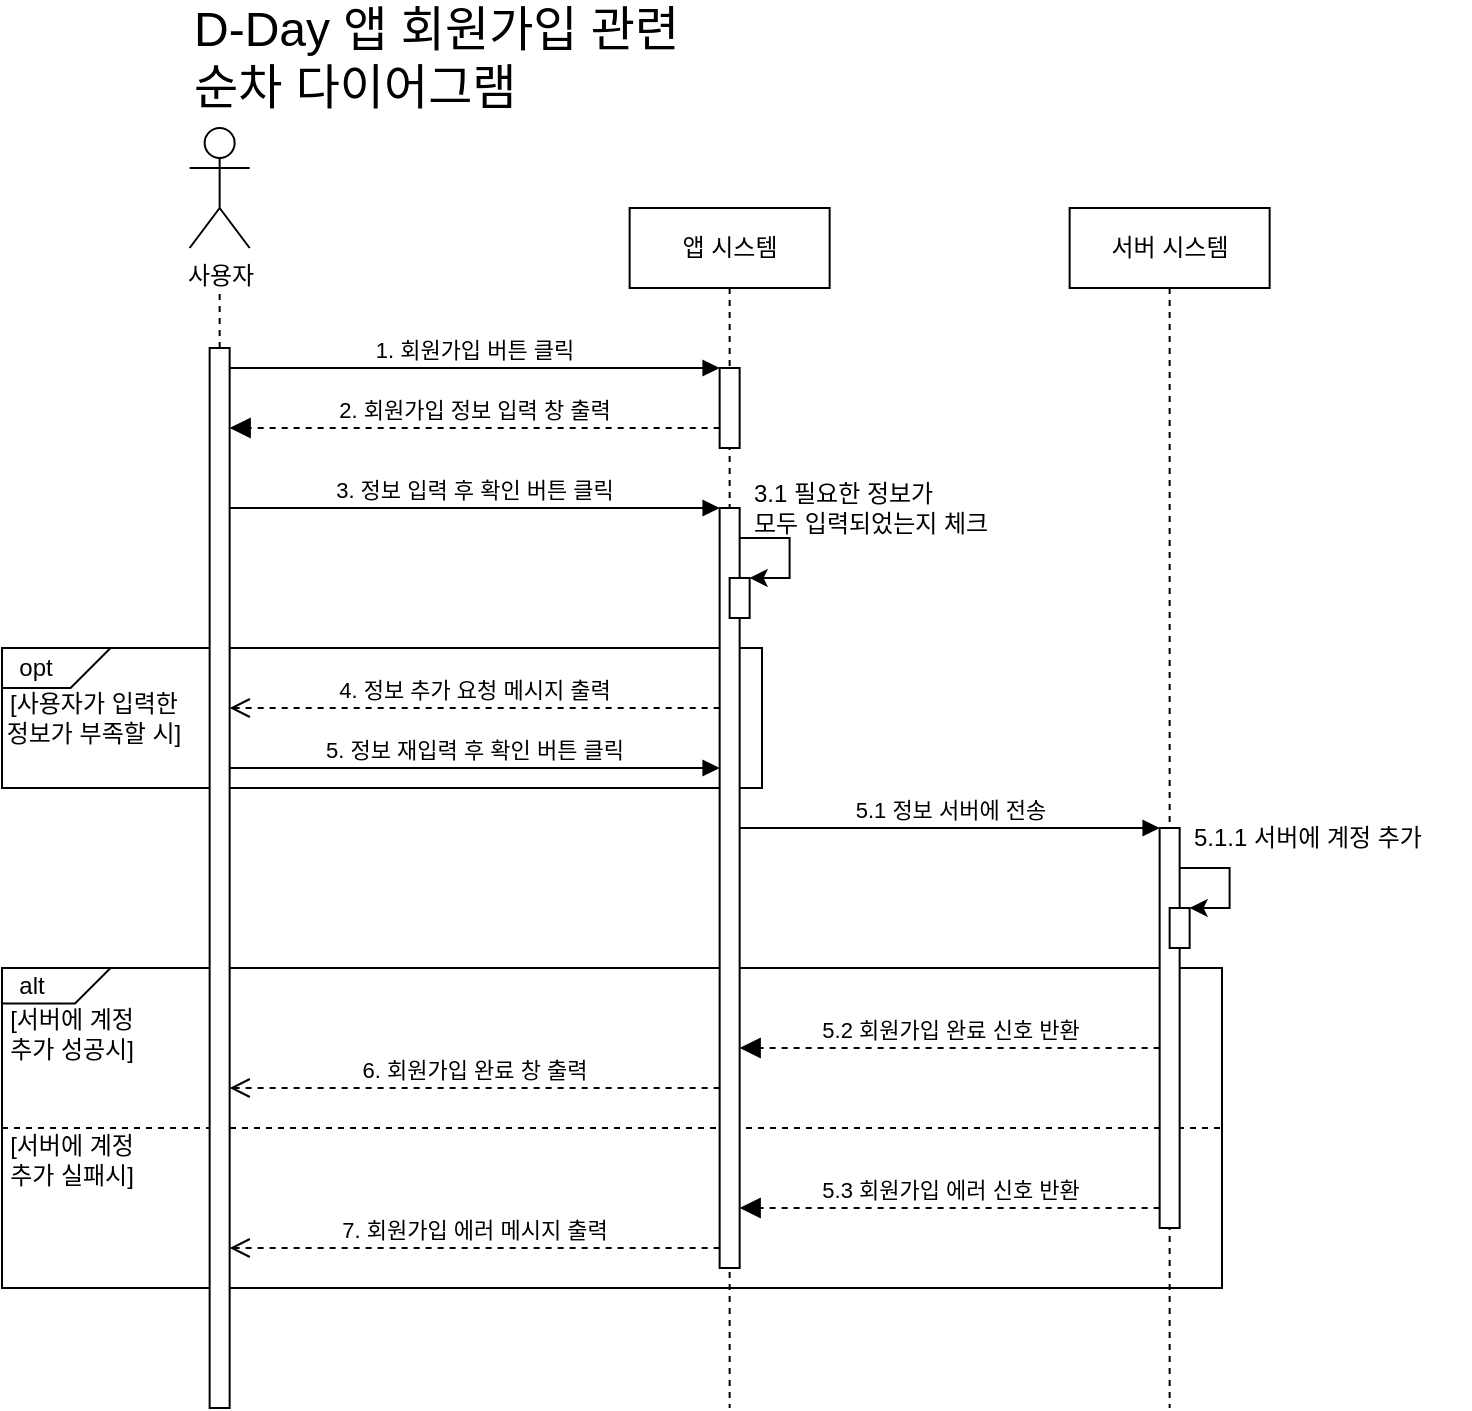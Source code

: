 <mxfile version="26.2.12">
  <diagram name="페이지-1" id="E2rMtHx--qAtnGGGIbN-">
    <mxGraphModel dx="1607" dy="671" grid="1" gridSize="10" guides="1" tooltips="1" connect="1" arrows="1" fold="1" page="1" pageScale="1" pageWidth="827" pageHeight="1169" math="0" shadow="0">
      <root>
        <mxCell id="0" />
        <mxCell id="1" parent="0" />
        <mxCell id="mn5tEmvZcyQwOSqIYeW--35" value="" style="group" vertex="1" connectable="0" parent="1">
          <mxGeometry x="30" y="340" width="380.0" height="70" as="geometry" />
        </mxCell>
        <mxCell id="mn5tEmvZcyQwOSqIYeW--31" value="" style="rounded=0;whiteSpace=wrap;html=1;fillColor=none;" vertex="1" parent="mn5tEmvZcyQwOSqIYeW--35">
          <mxGeometry width="380.0" height="70" as="geometry" />
        </mxCell>
        <mxCell id="mn5tEmvZcyQwOSqIYeW--32" value="&amp;nbsp; opt" style="shape=card;whiteSpace=wrap;html=1;direction=west;size=20;fillColor=none;align=left;" vertex="1" parent="mn5tEmvZcyQwOSqIYeW--35">
          <mxGeometry width="54.286" height="20" as="geometry" />
        </mxCell>
        <mxCell id="mn5tEmvZcyQwOSqIYeW--34" value="[사용자가 입력한&lt;div&gt;정보가 부족할 시]&lt;/div&gt;" style="text;html=1;align=center;verticalAlign=middle;whiteSpace=wrap;rounded=0;" vertex="1" parent="mn5tEmvZcyQwOSqIYeW--35">
          <mxGeometry y="20" width="92.432" height="30" as="geometry" />
        </mxCell>
        <mxCell id="mn5tEmvZcyQwOSqIYeW--36" value="" style="group" vertex="1" connectable="0" parent="1">
          <mxGeometry x="30" y="500" width="610" height="160" as="geometry" />
        </mxCell>
        <mxCell id="mn5tEmvZcyQwOSqIYeW--37" value="" style="rounded=0;whiteSpace=wrap;html=1;fillColor=none;" vertex="1" parent="mn5tEmvZcyQwOSqIYeW--36">
          <mxGeometry width="610" height="160" as="geometry" />
        </mxCell>
        <mxCell id="mn5tEmvZcyQwOSqIYeW--38" value="&amp;nbsp; alt" style="shape=card;whiteSpace=wrap;html=1;direction=west;size=20;fillColor=none;align=left;" vertex="1" parent="mn5tEmvZcyQwOSqIYeW--36">
          <mxGeometry width="54.29" height="17.778" as="geometry" />
        </mxCell>
        <mxCell id="mn5tEmvZcyQwOSqIYeW--39" value="[서버에 계정&lt;div&gt;&lt;span style=&quot;background-color: transparent; color: light-dark(rgb(0, 0, 0), rgb(255, 255, 255));&quot;&gt;추가 성공시]&lt;/span&gt;&lt;/div&gt;" style="text;html=1;align=center;verticalAlign=middle;whiteSpace=wrap;rounded=0;" vertex="1" parent="mn5tEmvZcyQwOSqIYeW--36">
          <mxGeometry y="17.778" width="70" height="31.111" as="geometry" />
        </mxCell>
        <mxCell id="mn5tEmvZcyQwOSqIYeW--40" value="" style="endArrow=none;dashed=1;html=1;rounded=0;exitX=0;exitY=0.5;exitDx=0;exitDy=0;entryX=1;entryY=0.5;entryDx=0;entryDy=0;" edge="1" parent="mn5tEmvZcyQwOSqIYeW--36" source="mn5tEmvZcyQwOSqIYeW--37" target="mn5tEmvZcyQwOSqIYeW--37">
          <mxGeometry width="50" height="50" relative="1" as="geometry">
            <mxPoint x="470" y="160" as="sourcePoint" />
            <mxPoint x="520" y="115.556" as="targetPoint" />
          </mxGeometry>
        </mxCell>
        <mxCell id="mn5tEmvZcyQwOSqIYeW--41" value="[서버에 계정&lt;div&gt;&lt;span style=&quot;background-color: transparent; color: light-dark(rgb(0, 0, 0), rgb(255, 255, 255));&quot;&gt;추가 실패시]&lt;/span&gt;&lt;/div&gt;" style="text;html=1;align=center;verticalAlign=middle;whiteSpace=wrap;rounded=0;" vertex="1" parent="mn5tEmvZcyQwOSqIYeW--36">
          <mxGeometry y="80" width="70" height="31.111" as="geometry" />
        </mxCell>
        <mxCell id="mn5tEmvZcyQwOSqIYeW--20" value="서버 시스템" style="shape=umlLifeline;perimeter=lifelinePerimeter;whiteSpace=wrap;html=1;container=0;dropTarget=0;collapsible=0;recursiveResize=0;outlineConnect=0;portConstraint=eastwest;newEdgeStyle={&quot;edgeStyle&quot;:&quot;elbowEdgeStyle&quot;,&quot;elbow&quot;:&quot;vertical&quot;,&quot;curved&quot;:0,&quot;rounded&quot;:0};" vertex="1" parent="1">
          <mxGeometry x="563.82" y="120" width="100" height="600" as="geometry" />
        </mxCell>
        <mxCell id="mn5tEmvZcyQwOSqIYeW--6" value="1. 회원가입 버튼 클릭" style="html=1;verticalAlign=bottom;endArrow=block;edgeStyle=elbowEdgeStyle;elbow=vertical;curved=0;rounded=0;" edge="1" parent="1" source="mn5tEmvZcyQwOSqIYeW--10" target="mn5tEmvZcyQwOSqIYeW--2">
          <mxGeometry relative="1" as="geometry">
            <mxPoint x="243.82" y="210" as="sourcePoint" />
            <Array as="points">
              <mxPoint x="228.82" y="200" />
            </Array>
          </mxGeometry>
        </mxCell>
        <mxCell id="mn5tEmvZcyQwOSqIYeW--7" value="2. 회원가입 정보 입력 창 출력" style="html=1;verticalAlign=bottom;endArrow=block;dashed=1;endSize=8;edgeStyle=elbowEdgeStyle;elbow=vertical;curved=0;rounded=0;endFill=1;" edge="1" parent="1" source="mn5tEmvZcyQwOSqIYeW--2">
          <mxGeometry relative="1" as="geometry">
            <mxPoint x="143.82" y="230" as="targetPoint" />
            <Array as="points">
              <mxPoint x="238.82" y="230" />
            </Array>
            <mxPoint x="368.82" y="230" as="sourcePoint" />
          </mxGeometry>
        </mxCell>
        <mxCell id="mn5tEmvZcyQwOSqIYeW--8" value="사용자" style="shape=umlActor;verticalLabelPosition=bottom;verticalAlign=top;html=1;outlineConnect=0;" vertex="1" parent="1">
          <mxGeometry x="123.82" y="80" width="30" height="60" as="geometry" />
        </mxCell>
        <mxCell id="mn5tEmvZcyQwOSqIYeW--9" value="" style="endArrow=none;dashed=1;html=1;rounded=0;" edge="1" parent="1" source="mn5tEmvZcyQwOSqIYeW--10">
          <mxGeometry width="50" height="50" relative="1" as="geometry">
            <mxPoint x="138.82" y="420" as="sourcePoint" />
            <mxPoint x="138.82" y="160" as="targetPoint" />
          </mxGeometry>
        </mxCell>
        <mxCell id="mn5tEmvZcyQwOSqIYeW--10" value="" style="html=1;points=[];perimeter=orthogonalPerimeter;outlineConnect=0;targetShapes=umlLifeline;portConstraint=eastwest;newEdgeStyle={&quot;edgeStyle&quot;:&quot;elbowEdgeStyle&quot;,&quot;elbow&quot;:&quot;vertical&quot;,&quot;curved&quot;:0,&quot;rounded&quot;:0};" vertex="1" parent="1">
          <mxGeometry x="133.82" y="190" width="10" height="530" as="geometry" />
        </mxCell>
        <mxCell id="mn5tEmvZcyQwOSqIYeW--11" value="D-Day 앱 회원가입 관련&lt;div&gt;순차 다이어그램&lt;/div&gt;" style="text;html=1;align=left;verticalAlign=middle;whiteSpace=wrap;rounded=0;fontSize=24;" vertex="1" parent="1">
          <mxGeometry x="123.82" y="30" width="310" height="30" as="geometry" />
        </mxCell>
        <mxCell id="mn5tEmvZcyQwOSqIYeW--16" value="3. 정보 입력 후 확인 버튼 클릭" style="html=1;verticalAlign=bottom;endArrow=block;edgeStyle=elbowEdgeStyle;elbow=vertical;curved=0;rounded=0;" edge="1" parent="1" target="mn5tEmvZcyQwOSqIYeW--13">
          <mxGeometry relative="1" as="geometry">
            <mxPoint x="143.82" y="270" as="sourcePoint" />
            <Array as="points">
              <mxPoint x="218.82" y="270" />
            </Array>
            <mxPoint x="368.82" y="270" as="targetPoint" />
          </mxGeometry>
        </mxCell>
        <mxCell id="mn5tEmvZcyQwOSqIYeW--1" value="앱 시스템" style="shape=umlLifeline;perimeter=lifelinePerimeter;whiteSpace=wrap;html=1;container=0;dropTarget=0;collapsible=0;recursiveResize=0;outlineConnect=0;portConstraint=eastwest;newEdgeStyle={&quot;edgeStyle&quot;:&quot;elbowEdgeStyle&quot;,&quot;elbow&quot;:&quot;vertical&quot;,&quot;curved&quot;:0,&quot;rounded&quot;:0};" vertex="1" parent="1">
          <mxGeometry x="343.82" y="120" width="100" height="600" as="geometry" />
        </mxCell>
        <mxCell id="mn5tEmvZcyQwOSqIYeW--2" value="" style="html=1;points=[];perimeter=orthogonalPerimeter;outlineConnect=0;targetShapes=umlLifeline;portConstraint=eastwest;newEdgeStyle={&quot;edgeStyle&quot;:&quot;elbowEdgeStyle&quot;,&quot;elbow&quot;:&quot;vertical&quot;,&quot;curved&quot;:0,&quot;rounded&quot;:0};" vertex="1" parent="mn5tEmvZcyQwOSqIYeW--1">
          <mxGeometry x="45" y="80" width="10" height="40" as="geometry" />
        </mxCell>
        <mxCell id="mn5tEmvZcyQwOSqIYeW--14" value="" style="endArrow=classic;html=1;rounded=0;edgeStyle=orthogonalEdgeStyle;" edge="1" parent="mn5tEmvZcyQwOSqIYeW--1" target="mn5tEmvZcyQwOSqIYeW--15">
          <mxGeometry width="50" height="50" relative="1" as="geometry">
            <mxPoint x="55" y="165" as="sourcePoint" />
            <mxPoint x="110" y="185" as="targetPoint" />
            <Array as="points">
              <mxPoint x="80" y="165" />
              <mxPoint x="80" y="185" />
            </Array>
          </mxGeometry>
        </mxCell>
        <mxCell id="mn5tEmvZcyQwOSqIYeW--12" value="3.1 필요한 정보가&lt;div&gt;모두 입력되었는지 체크&lt;/div&gt;" style="text;html=1;align=left;verticalAlign=middle;resizable=0;points=[];autosize=1;strokeColor=none;fillColor=none;" vertex="1" parent="mn5tEmvZcyQwOSqIYeW--1">
          <mxGeometry x="60" y="130" width="140" height="40" as="geometry" />
        </mxCell>
        <mxCell id="mn5tEmvZcyQwOSqIYeW--13" value="" style="html=1;points=[];perimeter=orthogonalPerimeter;outlineConnect=0;targetShapes=umlLifeline;portConstraint=eastwest;newEdgeStyle={&quot;edgeStyle&quot;:&quot;elbowEdgeStyle&quot;,&quot;elbow&quot;:&quot;vertical&quot;,&quot;curved&quot;:0,&quot;rounded&quot;:0};" vertex="1" parent="mn5tEmvZcyQwOSqIYeW--1">
          <mxGeometry x="45" y="150" width="10" height="380" as="geometry" />
        </mxCell>
        <mxCell id="mn5tEmvZcyQwOSqIYeW--15" value="" style="html=1;points=[];perimeter=orthogonalPerimeter;outlineConnect=0;targetShapes=umlLifeline;portConstraint=eastwest;newEdgeStyle={&quot;edgeStyle&quot;:&quot;elbowEdgeStyle&quot;,&quot;elbow&quot;:&quot;vertical&quot;,&quot;curved&quot;:0,&quot;rounded&quot;:0};" vertex="1" parent="mn5tEmvZcyQwOSqIYeW--1">
          <mxGeometry x="50" y="185" width="10" height="20" as="geometry" />
        </mxCell>
        <mxCell id="mn5tEmvZcyQwOSqIYeW--17" value="5.1 정보 서버에 전송" style="html=1;verticalAlign=bottom;endArrow=block;edgeStyle=elbowEdgeStyle;elbow=horizontal;curved=0;rounded=0;" edge="1" parent="mn5tEmvZcyQwOSqIYeW--1">
          <mxGeometry relative="1" as="geometry">
            <mxPoint x="55.0" y="310" as="sourcePoint" />
            <Array as="points">
              <mxPoint x="135" y="310" />
            </Array>
            <mxPoint x="265" y="310.0" as="targetPoint" />
          </mxGeometry>
        </mxCell>
        <mxCell id="mn5tEmvZcyQwOSqIYeW--19" value="5.2 회원가입 완료 신호 반환" style="html=1;verticalAlign=bottom;endArrow=block;dashed=1;endSize=8;edgeStyle=elbowEdgeStyle;elbow=vertical;curved=0;rounded=0;endFill=1;" edge="1" parent="mn5tEmvZcyQwOSqIYeW--1">
          <mxGeometry relative="1" as="geometry">
            <mxPoint x="55.0" y="420" as="targetPoint" />
            <Array as="points">
              <mxPoint x="115" y="420" />
            </Array>
            <mxPoint x="265.0" y="420" as="sourcePoint" />
          </mxGeometry>
        </mxCell>
        <mxCell id="mn5tEmvZcyQwOSqIYeW--23" value="" style="endArrow=classic;html=1;rounded=0;edgeStyle=orthogonalEdgeStyle;" edge="1" parent="mn5tEmvZcyQwOSqIYeW--1" target="mn5tEmvZcyQwOSqIYeW--24">
          <mxGeometry width="50" height="50" relative="1" as="geometry">
            <mxPoint x="275" y="330" as="sourcePoint" />
            <mxPoint x="330" y="350" as="targetPoint" />
            <Array as="points">
              <mxPoint x="300" y="330" />
              <mxPoint x="300" y="350" />
            </Array>
          </mxGeometry>
        </mxCell>
        <mxCell id="mn5tEmvZcyQwOSqIYeW--22" value="5.1.1 서버에 계정 추가" style="text;html=1;align=left;verticalAlign=middle;resizable=0;points=[];autosize=1;strokeColor=none;fillColor=none;" vertex="1" parent="mn5tEmvZcyQwOSqIYeW--1">
          <mxGeometry x="280" y="300" width="140" height="30" as="geometry" />
        </mxCell>
        <mxCell id="mn5tEmvZcyQwOSqIYeW--21" value="" style="html=1;points=[];perimeter=orthogonalPerimeter;outlineConnect=0;targetShapes=umlLifeline;portConstraint=eastwest;newEdgeStyle={&quot;edgeStyle&quot;:&quot;elbowEdgeStyle&quot;,&quot;elbow&quot;:&quot;vertical&quot;,&quot;curved&quot;:0,&quot;rounded&quot;:0};" vertex="1" parent="mn5tEmvZcyQwOSqIYeW--1">
          <mxGeometry x="265" y="310" width="10" height="200" as="geometry" />
        </mxCell>
        <mxCell id="mn5tEmvZcyQwOSqIYeW--24" value="" style="html=1;points=[];perimeter=orthogonalPerimeter;outlineConnect=0;targetShapes=umlLifeline;portConstraint=eastwest;newEdgeStyle={&quot;edgeStyle&quot;:&quot;elbowEdgeStyle&quot;,&quot;elbow&quot;:&quot;vertical&quot;,&quot;curved&quot;:0,&quot;rounded&quot;:0};" vertex="1" parent="mn5tEmvZcyQwOSqIYeW--1">
          <mxGeometry x="270" y="350" width="10" height="20" as="geometry" />
        </mxCell>
        <mxCell id="mn5tEmvZcyQwOSqIYeW--26" value="5. 정보 재입력 후 확인 버튼 클릭" style="html=1;verticalAlign=bottom;endArrow=block;edgeStyle=elbowEdgeStyle;elbow=vertical;curved=0;rounded=0;" edge="1" parent="1" source="mn5tEmvZcyQwOSqIYeW--10" target="mn5tEmvZcyQwOSqIYeW--13">
          <mxGeometry relative="1" as="geometry">
            <mxPoint x="122.429" y="400" as="sourcePoint" />
            <Array as="points">
              <mxPoint x="206.252" y="400" />
            </Array>
            <mxPoint x="396.252" y="400" as="targetPoint" />
          </mxGeometry>
        </mxCell>
        <mxCell id="mn5tEmvZcyQwOSqIYeW--25" value="4. 정보 추가 요청 메시지 출력" style="html=1;verticalAlign=bottom;endArrow=open;dashed=1;endSize=8;edgeStyle=elbowEdgeStyle;elbow=vertical;curved=0;rounded=0;endFill=0;" edge="1" parent="1" source="mn5tEmvZcyQwOSqIYeW--13" target="mn5tEmvZcyQwOSqIYeW--10">
          <mxGeometry relative="1" as="geometry">
            <mxPoint x="122.429" y="370" as="targetPoint" />
            <Array as="points">
              <mxPoint x="228.605" y="370" />
            </Array>
            <mxPoint x="396.252" y="370" as="sourcePoint" />
          </mxGeometry>
        </mxCell>
        <mxCell id="mn5tEmvZcyQwOSqIYeW--18" value="6. 회원가입 완료 창 출력" style="html=1;verticalAlign=bottom;endArrow=open;dashed=1;endSize=8;edgeStyle=elbowEdgeStyle;elbow=vertical;curved=0;rounded=0;" edge="1" parent="1">
          <mxGeometry relative="1" as="geometry">
            <mxPoint x="143.82" y="560" as="targetPoint" />
            <Array as="points">
              <mxPoint x="373.82" y="560" />
            </Array>
            <mxPoint x="388.82" y="560" as="sourcePoint" />
          </mxGeometry>
        </mxCell>
        <mxCell id="mn5tEmvZcyQwOSqIYeW--42" value="5.3 회원가입&amp;nbsp;&lt;span style=&quot;background-color: light-dark(#ffffff, var(--ge-dark-color, #121212)); color: light-dark(rgb(0, 0, 0), rgb(255, 255, 255));&quot;&gt;에러 신호 반환&lt;/span&gt;" style="html=1;verticalAlign=bottom;endArrow=block;dashed=1;endSize=8;edgeStyle=elbowEdgeStyle;elbow=vertical;curved=0;rounded=0;endFill=1;" edge="1" parent="1">
          <mxGeometry relative="1" as="geometry">
            <mxPoint x="398.82" y="620" as="targetPoint" />
            <Array as="points">
              <mxPoint x="458.82" y="620" />
            </Array>
            <mxPoint x="608.82" y="620" as="sourcePoint" />
          </mxGeometry>
        </mxCell>
        <mxCell id="mn5tEmvZcyQwOSqIYeW--43" value="7. 회원가입&amp;nbsp;&lt;span style=&quot;background-color: light-dark(#ffffff, var(--ge-dark-color, #121212)); color: light-dark(rgb(0, 0, 0), rgb(255, 255, 255));&quot;&gt;에러 메시지 출력&lt;/span&gt;" style="html=1;verticalAlign=bottom;endArrow=open;dashed=1;endSize=8;edgeStyle=elbowEdgeStyle;elbow=vertical;curved=0;rounded=0;" edge="1" parent="1">
          <mxGeometry relative="1" as="geometry">
            <mxPoint x="143.82" y="640" as="targetPoint" />
            <Array as="points">
              <mxPoint x="373.82" y="640" />
            </Array>
            <mxPoint x="388.82" y="640" as="sourcePoint" />
          </mxGeometry>
        </mxCell>
      </root>
    </mxGraphModel>
  </diagram>
</mxfile>
